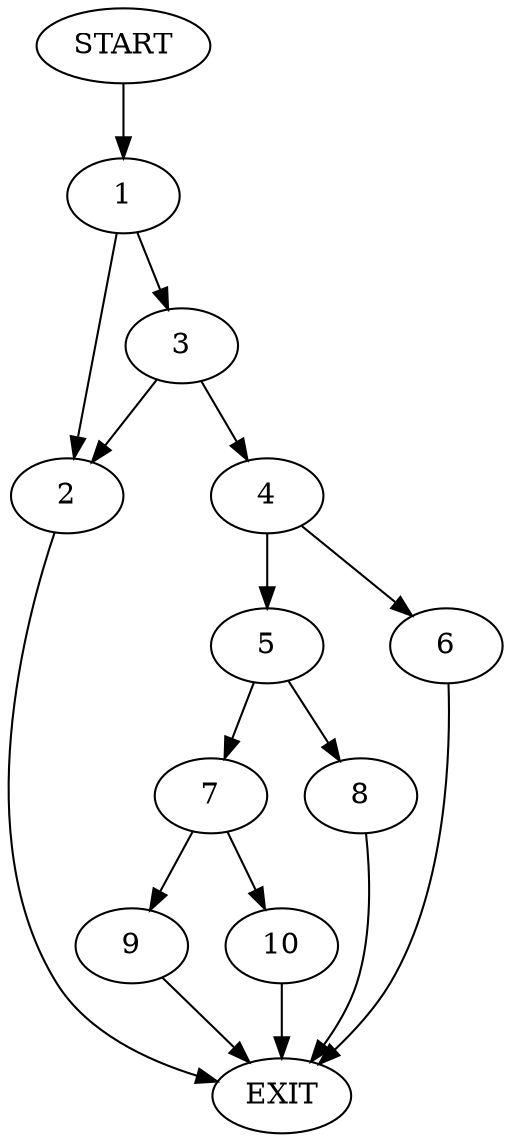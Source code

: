 digraph {
0 [label="START"]
11 [label="EXIT"]
0 -> 1
1 -> 2
1 -> 3
3 -> 2
3 -> 4
2 -> 11
4 -> 5
4 -> 6
5 -> 7
5 -> 8
6 -> 11
8 -> 11
7 -> 9
7 -> 10
9 -> 11
10 -> 11
}
